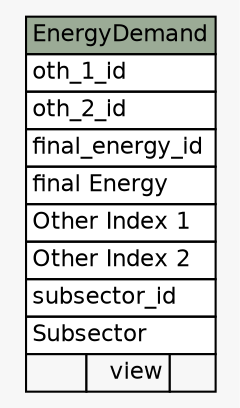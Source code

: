 // dot 2.38.0 on Windows 10 10.0
// SchemaSpy rev 590
digraph "EnergyDemand" {
  graph [
    rankdir="RL"
    bgcolor="#f7f7f7"
    nodesep="0.18"
    ranksep="0.46"
    fontname="Helvetica"
    fontsize="11"
  ];
  node [
    fontname="Helvetica"
    fontsize="11"
    shape="plaintext"
  ];
  edge [
    arrowsize="0.8"
  ];
  "EnergyDemand" [
    label=<
    <TABLE BORDER="0" CELLBORDER="1" CELLSPACING="0" BGCOLOR="#ffffff">
      <TR><TD COLSPAN="3" BGCOLOR="#9bab96" ALIGN="CENTER">EnergyDemand</TD></TR>
      <TR><TD PORT="oth_1_id" COLSPAN="3" ALIGN="LEFT">oth_1_id</TD></TR>
      <TR><TD PORT="oth_2_id" COLSPAN="3" ALIGN="LEFT">oth_2_id</TD></TR>
      <TR><TD PORT="final_energy_id" COLSPAN="3" ALIGN="LEFT">final_energy_id</TD></TR>
      <TR><TD PORT="final Energy" COLSPAN="3" ALIGN="LEFT">final Energy</TD></TR>
      <TR><TD PORT="Other Index 1" COLSPAN="3" ALIGN="LEFT">Other Index 1</TD></TR>
      <TR><TD PORT="Other Index 2" COLSPAN="3" ALIGN="LEFT">Other Index 2</TD></TR>
      <TR><TD PORT="subsector_id" COLSPAN="3" ALIGN="LEFT">subsector_id</TD></TR>
      <TR><TD PORT="Subsector" COLSPAN="3" ALIGN="LEFT">Subsector</TD></TR>
      <TR><TD ALIGN="LEFT" BGCOLOR="#f7f7f7">  </TD><TD ALIGN="RIGHT" BGCOLOR="#f7f7f7">view</TD><TD ALIGN="RIGHT" BGCOLOR="#f7f7f7">  </TD></TR>
    </TABLE>>
    URL="tables/EnergyDemand.html"
    tooltip="EnergyDemand"
  ];
}
